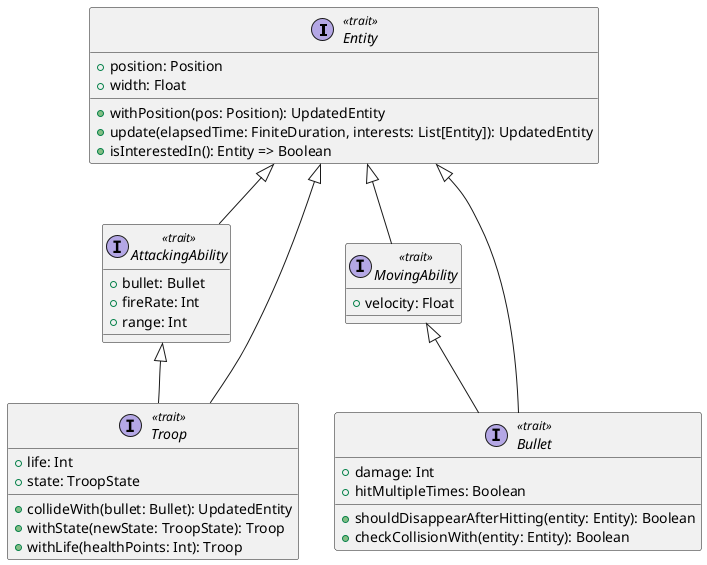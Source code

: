 @startuml
'https://plantuml.com/class-diagram

interface Entity <<trait>> {
+ position: Position
+ width: Float
+ withPosition(pos: Position): UpdatedEntity
+ update(elapsedTime: FiniteDuration, interests: List[Entity]): UpdatedEntity
+ isInterestedIn(): Entity => Boolean
}
interface AttackingAbility <<trait>> {
+ bullet: Bullet
+ fireRate: Int
+ range: Int
}
interface MovingAbility <<trait>> {
+ velocity: Float
}
interface Troop <<trait>> {
+ collideWith(bullet: Bullet): UpdatedEntity
+ life: Int
+ state: TroopState
+ withState(newState: TroopState): Troop
+ withLife(healthPoints: Int): Troop
}
interface Bullet <<trait>> {
+ damage: Int
+ hitMultipleTimes: Boolean
+ shouldDisappearAfterHitting(entity: Entity): Boolean
+ checkCollisionWith(entity: Entity): Boolean
}

Entity <|-down- MovingAbility
Entity <|-down- AttackingAbility
Entity <|-down- Bullet
Entity <|-down- Troop
AttackingAbility <|-down- Troop
MovingAbility <|-down- Bullet

@enduml